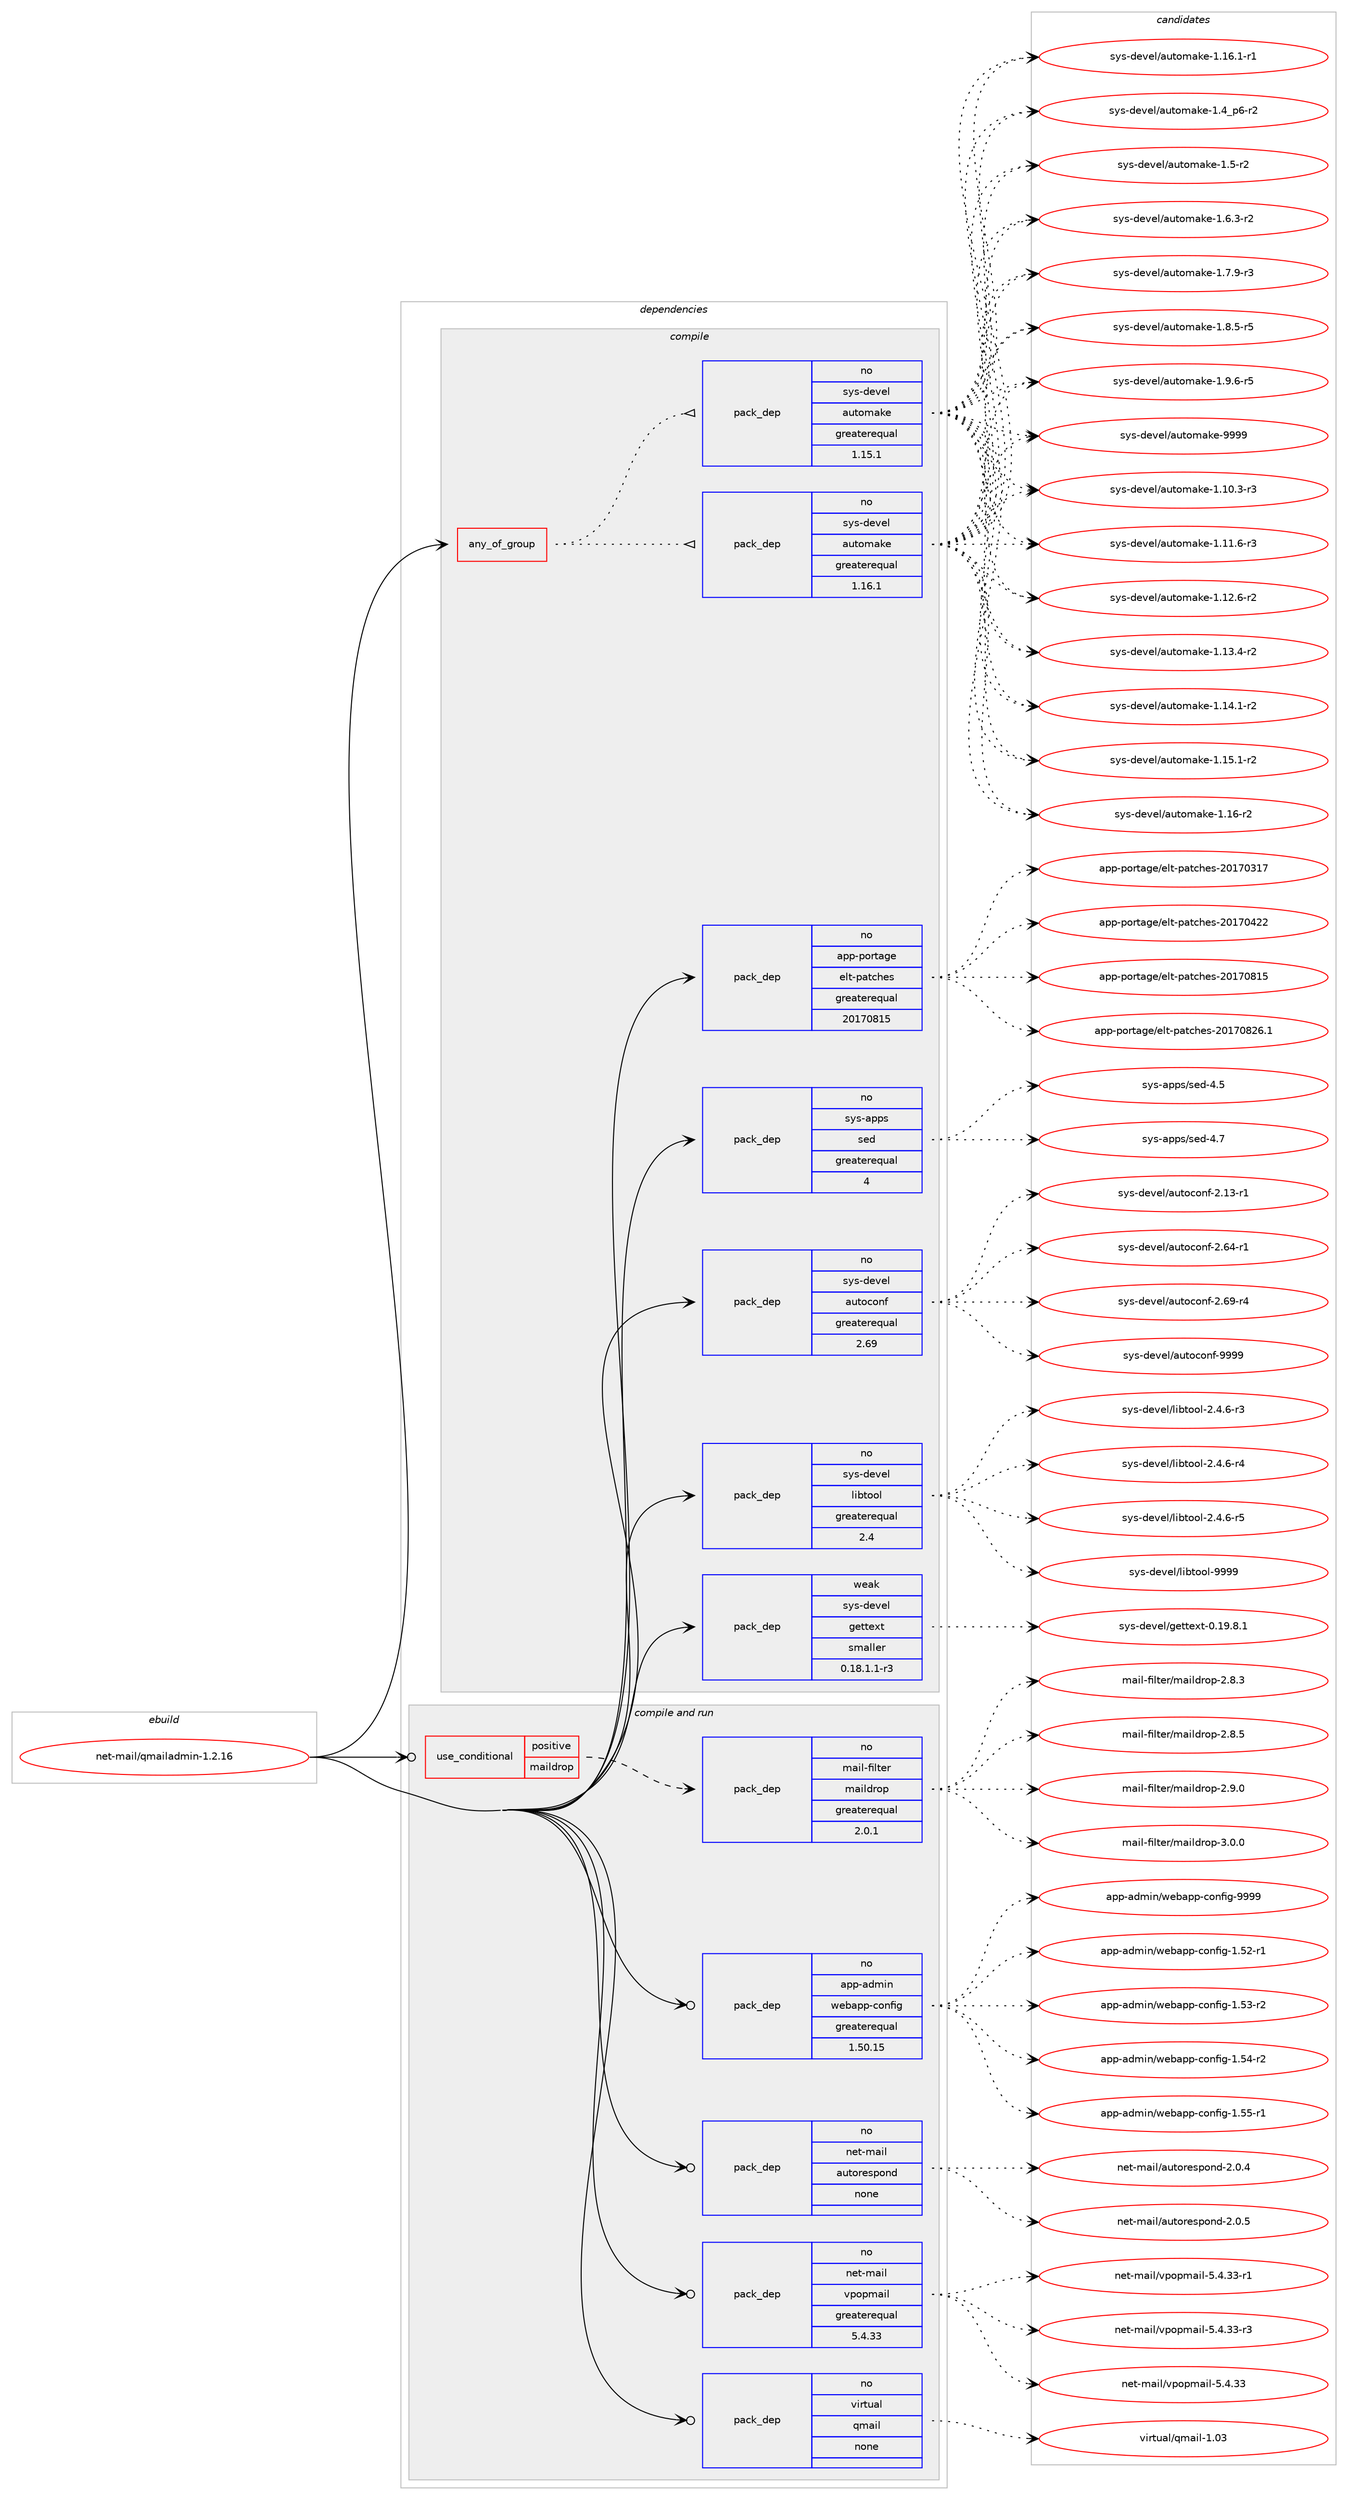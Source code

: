 digraph prolog {

# *************
# Graph options
# *************

newrank=true;
concentrate=true;
compound=true;
graph [rankdir=LR,fontname=Helvetica,fontsize=10,ranksep=1.5];#, ranksep=2.5, nodesep=0.2];
edge  [arrowhead=vee];
node  [fontname=Helvetica,fontsize=10];

# **********
# The ebuild
# **********

subgraph cluster_leftcol {
color=gray;
rank=same;
label=<<i>ebuild</i>>;
id [label="net-mail/qmailadmin-1.2.16", color=red, width=4, href="../net-mail/qmailadmin-1.2.16.svg"];
}

# ****************
# The dependencies
# ****************

subgraph cluster_midcol {
color=gray;
label=<<i>dependencies</i>>;
subgraph cluster_compile {
fillcolor="#eeeeee";
style=filled;
label=<<i>compile</i>>;
subgraph any26284 {
dependency1665172 [label=<<TABLE BORDER="0" CELLBORDER="1" CELLSPACING="0" CELLPADDING="4"><TR><TD CELLPADDING="10">any_of_group</TD></TR></TABLE>>, shape=none, color=red];subgraph pack1190412 {
dependency1665173 [label=<<TABLE BORDER="0" CELLBORDER="1" CELLSPACING="0" CELLPADDING="4" WIDTH="220"><TR><TD ROWSPAN="6" CELLPADDING="30">pack_dep</TD></TR><TR><TD WIDTH="110">no</TD></TR><TR><TD>sys-devel</TD></TR><TR><TD>automake</TD></TR><TR><TD>greaterequal</TD></TR><TR><TD>1.16.1</TD></TR></TABLE>>, shape=none, color=blue];
}
dependency1665172:e -> dependency1665173:w [weight=20,style="dotted",arrowhead="oinv"];
subgraph pack1190413 {
dependency1665174 [label=<<TABLE BORDER="0" CELLBORDER="1" CELLSPACING="0" CELLPADDING="4" WIDTH="220"><TR><TD ROWSPAN="6" CELLPADDING="30">pack_dep</TD></TR><TR><TD WIDTH="110">no</TD></TR><TR><TD>sys-devel</TD></TR><TR><TD>automake</TD></TR><TR><TD>greaterequal</TD></TR><TR><TD>1.15.1</TD></TR></TABLE>>, shape=none, color=blue];
}
dependency1665172:e -> dependency1665174:w [weight=20,style="dotted",arrowhead="oinv"];
}
id:e -> dependency1665172:w [weight=20,style="solid",arrowhead="vee"];
subgraph pack1190414 {
dependency1665175 [label=<<TABLE BORDER="0" CELLBORDER="1" CELLSPACING="0" CELLPADDING="4" WIDTH="220"><TR><TD ROWSPAN="6" CELLPADDING="30">pack_dep</TD></TR><TR><TD WIDTH="110">no</TD></TR><TR><TD>app-portage</TD></TR><TR><TD>elt-patches</TD></TR><TR><TD>greaterequal</TD></TR><TR><TD>20170815</TD></TR></TABLE>>, shape=none, color=blue];
}
id:e -> dependency1665175:w [weight=20,style="solid",arrowhead="vee"];
subgraph pack1190415 {
dependency1665176 [label=<<TABLE BORDER="0" CELLBORDER="1" CELLSPACING="0" CELLPADDING="4" WIDTH="220"><TR><TD ROWSPAN="6" CELLPADDING="30">pack_dep</TD></TR><TR><TD WIDTH="110">no</TD></TR><TR><TD>sys-apps</TD></TR><TR><TD>sed</TD></TR><TR><TD>greaterequal</TD></TR><TR><TD>4</TD></TR></TABLE>>, shape=none, color=blue];
}
id:e -> dependency1665176:w [weight=20,style="solid",arrowhead="vee"];
subgraph pack1190416 {
dependency1665177 [label=<<TABLE BORDER="0" CELLBORDER="1" CELLSPACING="0" CELLPADDING="4" WIDTH="220"><TR><TD ROWSPAN="6" CELLPADDING="30">pack_dep</TD></TR><TR><TD WIDTH="110">no</TD></TR><TR><TD>sys-devel</TD></TR><TR><TD>autoconf</TD></TR><TR><TD>greaterequal</TD></TR><TR><TD>2.69</TD></TR></TABLE>>, shape=none, color=blue];
}
id:e -> dependency1665177:w [weight=20,style="solid",arrowhead="vee"];
subgraph pack1190417 {
dependency1665178 [label=<<TABLE BORDER="0" CELLBORDER="1" CELLSPACING="0" CELLPADDING="4" WIDTH="220"><TR><TD ROWSPAN="6" CELLPADDING="30">pack_dep</TD></TR><TR><TD WIDTH="110">no</TD></TR><TR><TD>sys-devel</TD></TR><TR><TD>libtool</TD></TR><TR><TD>greaterequal</TD></TR><TR><TD>2.4</TD></TR></TABLE>>, shape=none, color=blue];
}
id:e -> dependency1665178:w [weight=20,style="solid",arrowhead="vee"];
subgraph pack1190418 {
dependency1665179 [label=<<TABLE BORDER="0" CELLBORDER="1" CELLSPACING="0" CELLPADDING="4" WIDTH="220"><TR><TD ROWSPAN="6" CELLPADDING="30">pack_dep</TD></TR><TR><TD WIDTH="110">weak</TD></TR><TR><TD>sys-devel</TD></TR><TR><TD>gettext</TD></TR><TR><TD>smaller</TD></TR><TR><TD>0.18.1.1-r3</TD></TR></TABLE>>, shape=none, color=blue];
}
id:e -> dependency1665179:w [weight=20,style="solid",arrowhead="vee"];
}
subgraph cluster_compileandrun {
fillcolor="#eeeeee";
style=filled;
label=<<i>compile and run</i>>;
subgraph cond447688 {
dependency1665180 [label=<<TABLE BORDER="0" CELLBORDER="1" CELLSPACING="0" CELLPADDING="4"><TR><TD ROWSPAN="3" CELLPADDING="10">use_conditional</TD></TR><TR><TD>positive</TD></TR><TR><TD>maildrop</TD></TR></TABLE>>, shape=none, color=red];
subgraph pack1190419 {
dependency1665181 [label=<<TABLE BORDER="0" CELLBORDER="1" CELLSPACING="0" CELLPADDING="4" WIDTH="220"><TR><TD ROWSPAN="6" CELLPADDING="30">pack_dep</TD></TR><TR><TD WIDTH="110">no</TD></TR><TR><TD>mail-filter</TD></TR><TR><TD>maildrop</TD></TR><TR><TD>greaterequal</TD></TR><TR><TD>2.0.1</TD></TR></TABLE>>, shape=none, color=blue];
}
dependency1665180:e -> dependency1665181:w [weight=20,style="dashed",arrowhead="vee"];
}
id:e -> dependency1665180:w [weight=20,style="solid",arrowhead="odotvee"];
subgraph pack1190420 {
dependency1665182 [label=<<TABLE BORDER="0" CELLBORDER="1" CELLSPACING="0" CELLPADDING="4" WIDTH="220"><TR><TD ROWSPAN="6" CELLPADDING="30">pack_dep</TD></TR><TR><TD WIDTH="110">no</TD></TR><TR><TD>app-admin</TD></TR><TR><TD>webapp-config</TD></TR><TR><TD>greaterequal</TD></TR><TR><TD>1.50.15</TD></TR></TABLE>>, shape=none, color=blue];
}
id:e -> dependency1665182:w [weight=20,style="solid",arrowhead="odotvee"];
subgraph pack1190421 {
dependency1665183 [label=<<TABLE BORDER="0" CELLBORDER="1" CELLSPACING="0" CELLPADDING="4" WIDTH="220"><TR><TD ROWSPAN="6" CELLPADDING="30">pack_dep</TD></TR><TR><TD WIDTH="110">no</TD></TR><TR><TD>net-mail</TD></TR><TR><TD>autorespond</TD></TR><TR><TD>none</TD></TR><TR><TD></TD></TR></TABLE>>, shape=none, color=blue];
}
id:e -> dependency1665183:w [weight=20,style="solid",arrowhead="odotvee"];
subgraph pack1190422 {
dependency1665184 [label=<<TABLE BORDER="0" CELLBORDER="1" CELLSPACING="0" CELLPADDING="4" WIDTH="220"><TR><TD ROWSPAN="6" CELLPADDING="30">pack_dep</TD></TR><TR><TD WIDTH="110">no</TD></TR><TR><TD>net-mail</TD></TR><TR><TD>vpopmail</TD></TR><TR><TD>greaterequal</TD></TR><TR><TD>5.4.33</TD></TR></TABLE>>, shape=none, color=blue];
}
id:e -> dependency1665184:w [weight=20,style="solid",arrowhead="odotvee"];
subgraph pack1190423 {
dependency1665185 [label=<<TABLE BORDER="0" CELLBORDER="1" CELLSPACING="0" CELLPADDING="4" WIDTH="220"><TR><TD ROWSPAN="6" CELLPADDING="30">pack_dep</TD></TR><TR><TD WIDTH="110">no</TD></TR><TR><TD>virtual</TD></TR><TR><TD>qmail</TD></TR><TR><TD>none</TD></TR><TR><TD></TD></TR></TABLE>>, shape=none, color=blue];
}
id:e -> dependency1665185:w [weight=20,style="solid",arrowhead="odotvee"];
}
subgraph cluster_run {
fillcolor="#eeeeee";
style=filled;
label=<<i>run</i>>;
}
}

# **************
# The candidates
# **************

subgraph cluster_choices {
rank=same;
color=gray;
label=<<i>candidates</i>>;

subgraph choice1190412 {
color=black;
nodesep=1;
choice11512111545100101118101108479711711611110997107101454946494846514511451 [label="sys-devel/automake-1.10.3-r3", color=red, width=4,href="../sys-devel/automake-1.10.3-r3.svg"];
choice11512111545100101118101108479711711611110997107101454946494946544511451 [label="sys-devel/automake-1.11.6-r3", color=red, width=4,href="../sys-devel/automake-1.11.6-r3.svg"];
choice11512111545100101118101108479711711611110997107101454946495046544511450 [label="sys-devel/automake-1.12.6-r2", color=red, width=4,href="../sys-devel/automake-1.12.6-r2.svg"];
choice11512111545100101118101108479711711611110997107101454946495146524511450 [label="sys-devel/automake-1.13.4-r2", color=red, width=4,href="../sys-devel/automake-1.13.4-r2.svg"];
choice11512111545100101118101108479711711611110997107101454946495246494511450 [label="sys-devel/automake-1.14.1-r2", color=red, width=4,href="../sys-devel/automake-1.14.1-r2.svg"];
choice11512111545100101118101108479711711611110997107101454946495346494511450 [label="sys-devel/automake-1.15.1-r2", color=red, width=4,href="../sys-devel/automake-1.15.1-r2.svg"];
choice1151211154510010111810110847971171161111099710710145494649544511450 [label="sys-devel/automake-1.16-r2", color=red, width=4,href="../sys-devel/automake-1.16-r2.svg"];
choice11512111545100101118101108479711711611110997107101454946495446494511449 [label="sys-devel/automake-1.16.1-r1", color=red, width=4,href="../sys-devel/automake-1.16.1-r1.svg"];
choice115121115451001011181011084797117116111109971071014549465295112544511450 [label="sys-devel/automake-1.4_p6-r2", color=red, width=4,href="../sys-devel/automake-1.4_p6-r2.svg"];
choice11512111545100101118101108479711711611110997107101454946534511450 [label="sys-devel/automake-1.5-r2", color=red, width=4,href="../sys-devel/automake-1.5-r2.svg"];
choice115121115451001011181011084797117116111109971071014549465446514511450 [label="sys-devel/automake-1.6.3-r2", color=red, width=4,href="../sys-devel/automake-1.6.3-r2.svg"];
choice115121115451001011181011084797117116111109971071014549465546574511451 [label="sys-devel/automake-1.7.9-r3", color=red, width=4,href="../sys-devel/automake-1.7.9-r3.svg"];
choice115121115451001011181011084797117116111109971071014549465646534511453 [label="sys-devel/automake-1.8.5-r5", color=red, width=4,href="../sys-devel/automake-1.8.5-r5.svg"];
choice115121115451001011181011084797117116111109971071014549465746544511453 [label="sys-devel/automake-1.9.6-r5", color=red, width=4,href="../sys-devel/automake-1.9.6-r5.svg"];
choice115121115451001011181011084797117116111109971071014557575757 [label="sys-devel/automake-9999", color=red, width=4,href="../sys-devel/automake-9999.svg"];
dependency1665173:e -> choice11512111545100101118101108479711711611110997107101454946494846514511451:w [style=dotted,weight="100"];
dependency1665173:e -> choice11512111545100101118101108479711711611110997107101454946494946544511451:w [style=dotted,weight="100"];
dependency1665173:e -> choice11512111545100101118101108479711711611110997107101454946495046544511450:w [style=dotted,weight="100"];
dependency1665173:e -> choice11512111545100101118101108479711711611110997107101454946495146524511450:w [style=dotted,weight="100"];
dependency1665173:e -> choice11512111545100101118101108479711711611110997107101454946495246494511450:w [style=dotted,weight="100"];
dependency1665173:e -> choice11512111545100101118101108479711711611110997107101454946495346494511450:w [style=dotted,weight="100"];
dependency1665173:e -> choice1151211154510010111810110847971171161111099710710145494649544511450:w [style=dotted,weight="100"];
dependency1665173:e -> choice11512111545100101118101108479711711611110997107101454946495446494511449:w [style=dotted,weight="100"];
dependency1665173:e -> choice115121115451001011181011084797117116111109971071014549465295112544511450:w [style=dotted,weight="100"];
dependency1665173:e -> choice11512111545100101118101108479711711611110997107101454946534511450:w [style=dotted,weight="100"];
dependency1665173:e -> choice115121115451001011181011084797117116111109971071014549465446514511450:w [style=dotted,weight="100"];
dependency1665173:e -> choice115121115451001011181011084797117116111109971071014549465546574511451:w [style=dotted,weight="100"];
dependency1665173:e -> choice115121115451001011181011084797117116111109971071014549465646534511453:w [style=dotted,weight="100"];
dependency1665173:e -> choice115121115451001011181011084797117116111109971071014549465746544511453:w [style=dotted,weight="100"];
dependency1665173:e -> choice115121115451001011181011084797117116111109971071014557575757:w [style=dotted,weight="100"];
}
subgraph choice1190413 {
color=black;
nodesep=1;
choice11512111545100101118101108479711711611110997107101454946494846514511451 [label="sys-devel/automake-1.10.3-r3", color=red, width=4,href="../sys-devel/automake-1.10.3-r3.svg"];
choice11512111545100101118101108479711711611110997107101454946494946544511451 [label="sys-devel/automake-1.11.6-r3", color=red, width=4,href="../sys-devel/automake-1.11.6-r3.svg"];
choice11512111545100101118101108479711711611110997107101454946495046544511450 [label="sys-devel/automake-1.12.6-r2", color=red, width=4,href="../sys-devel/automake-1.12.6-r2.svg"];
choice11512111545100101118101108479711711611110997107101454946495146524511450 [label="sys-devel/automake-1.13.4-r2", color=red, width=4,href="../sys-devel/automake-1.13.4-r2.svg"];
choice11512111545100101118101108479711711611110997107101454946495246494511450 [label="sys-devel/automake-1.14.1-r2", color=red, width=4,href="../sys-devel/automake-1.14.1-r2.svg"];
choice11512111545100101118101108479711711611110997107101454946495346494511450 [label="sys-devel/automake-1.15.1-r2", color=red, width=4,href="../sys-devel/automake-1.15.1-r2.svg"];
choice1151211154510010111810110847971171161111099710710145494649544511450 [label="sys-devel/automake-1.16-r2", color=red, width=4,href="../sys-devel/automake-1.16-r2.svg"];
choice11512111545100101118101108479711711611110997107101454946495446494511449 [label="sys-devel/automake-1.16.1-r1", color=red, width=4,href="../sys-devel/automake-1.16.1-r1.svg"];
choice115121115451001011181011084797117116111109971071014549465295112544511450 [label="sys-devel/automake-1.4_p6-r2", color=red, width=4,href="../sys-devel/automake-1.4_p6-r2.svg"];
choice11512111545100101118101108479711711611110997107101454946534511450 [label="sys-devel/automake-1.5-r2", color=red, width=4,href="../sys-devel/automake-1.5-r2.svg"];
choice115121115451001011181011084797117116111109971071014549465446514511450 [label="sys-devel/automake-1.6.3-r2", color=red, width=4,href="../sys-devel/automake-1.6.3-r2.svg"];
choice115121115451001011181011084797117116111109971071014549465546574511451 [label="sys-devel/automake-1.7.9-r3", color=red, width=4,href="../sys-devel/automake-1.7.9-r3.svg"];
choice115121115451001011181011084797117116111109971071014549465646534511453 [label="sys-devel/automake-1.8.5-r5", color=red, width=4,href="../sys-devel/automake-1.8.5-r5.svg"];
choice115121115451001011181011084797117116111109971071014549465746544511453 [label="sys-devel/automake-1.9.6-r5", color=red, width=4,href="../sys-devel/automake-1.9.6-r5.svg"];
choice115121115451001011181011084797117116111109971071014557575757 [label="sys-devel/automake-9999", color=red, width=4,href="../sys-devel/automake-9999.svg"];
dependency1665174:e -> choice11512111545100101118101108479711711611110997107101454946494846514511451:w [style=dotted,weight="100"];
dependency1665174:e -> choice11512111545100101118101108479711711611110997107101454946494946544511451:w [style=dotted,weight="100"];
dependency1665174:e -> choice11512111545100101118101108479711711611110997107101454946495046544511450:w [style=dotted,weight="100"];
dependency1665174:e -> choice11512111545100101118101108479711711611110997107101454946495146524511450:w [style=dotted,weight="100"];
dependency1665174:e -> choice11512111545100101118101108479711711611110997107101454946495246494511450:w [style=dotted,weight="100"];
dependency1665174:e -> choice11512111545100101118101108479711711611110997107101454946495346494511450:w [style=dotted,weight="100"];
dependency1665174:e -> choice1151211154510010111810110847971171161111099710710145494649544511450:w [style=dotted,weight="100"];
dependency1665174:e -> choice11512111545100101118101108479711711611110997107101454946495446494511449:w [style=dotted,weight="100"];
dependency1665174:e -> choice115121115451001011181011084797117116111109971071014549465295112544511450:w [style=dotted,weight="100"];
dependency1665174:e -> choice11512111545100101118101108479711711611110997107101454946534511450:w [style=dotted,weight="100"];
dependency1665174:e -> choice115121115451001011181011084797117116111109971071014549465446514511450:w [style=dotted,weight="100"];
dependency1665174:e -> choice115121115451001011181011084797117116111109971071014549465546574511451:w [style=dotted,weight="100"];
dependency1665174:e -> choice115121115451001011181011084797117116111109971071014549465646534511453:w [style=dotted,weight="100"];
dependency1665174:e -> choice115121115451001011181011084797117116111109971071014549465746544511453:w [style=dotted,weight="100"];
dependency1665174:e -> choice115121115451001011181011084797117116111109971071014557575757:w [style=dotted,weight="100"];
}
subgraph choice1190414 {
color=black;
nodesep=1;
choice97112112451121111141169710310147101108116451129711699104101115455048495548514955 [label="app-portage/elt-patches-20170317", color=red, width=4,href="../app-portage/elt-patches-20170317.svg"];
choice97112112451121111141169710310147101108116451129711699104101115455048495548525050 [label="app-portage/elt-patches-20170422", color=red, width=4,href="../app-portage/elt-patches-20170422.svg"];
choice97112112451121111141169710310147101108116451129711699104101115455048495548564953 [label="app-portage/elt-patches-20170815", color=red, width=4,href="../app-portage/elt-patches-20170815.svg"];
choice971121124511211111411697103101471011081164511297116991041011154550484955485650544649 [label="app-portage/elt-patches-20170826.1", color=red, width=4,href="../app-portage/elt-patches-20170826.1.svg"];
dependency1665175:e -> choice97112112451121111141169710310147101108116451129711699104101115455048495548514955:w [style=dotted,weight="100"];
dependency1665175:e -> choice97112112451121111141169710310147101108116451129711699104101115455048495548525050:w [style=dotted,weight="100"];
dependency1665175:e -> choice97112112451121111141169710310147101108116451129711699104101115455048495548564953:w [style=dotted,weight="100"];
dependency1665175:e -> choice971121124511211111411697103101471011081164511297116991041011154550484955485650544649:w [style=dotted,weight="100"];
}
subgraph choice1190415 {
color=black;
nodesep=1;
choice11512111545971121121154711510110045524653 [label="sys-apps/sed-4.5", color=red, width=4,href="../sys-apps/sed-4.5.svg"];
choice11512111545971121121154711510110045524655 [label="sys-apps/sed-4.7", color=red, width=4,href="../sys-apps/sed-4.7.svg"];
dependency1665176:e -> choice11512111545971121121154711510110045524653:w [style=dotted,weight="100"];
dependency1665176:e -> choice11512111545971121121154711510110045524655:w [style=dotted,weight="100"];
}
subgraph choice1190416 {
color=black;
nodesep=1;
choice1151211154510010111810110847971171161119911111010245504649514511449 [label="sys-devel/autoconf-2.13-r1", color=red, width=4,href="../sys-devel/autoconf-2.13-r1.svg"];
choice1151211154510010111810110847971171161119911111010245504654524511449 [label="sys-devel/autoconf-2.64-r1", color=red, width=4,href="../sys-devel/autoconf-2.64-r1.svg"];
choice1151211154510010111810110847971171161119911111010245504654574511452 [label="sys-devel/autoconf-2.69-r4", color=red, width=4,href="../sys-devel/autoconf-2.69-r4.svg"];
choice115121115451001011181011084797117116111991111101024557575757 [label="sys-devel/autoconf-9999", color=red, width=4,href="../sys-devel/autoconf-9999.svg"];
dependency1665177:e -> choice1151211154510010111810110847971171161119911111010245504649514511449:w [style=dotted,weight="100"];
dependency1665177:e -> choice1151211154510010111810110847971171161119911111010245504654524511449:w [style=dotted,weight="100"];
dependency1665177:e -> choice1151211154510010111810110847971171161119911111010245504654574511452:w [style=dotted,weight="100"];
dependency1665177:e -> choice115121115451001011181011084797117116111991111101024557575757:w [style=dotted,weight="100"];
}
subgraph choice1190417 {
color=black;
nodesep=1;
choice1151211154510010111810110847108105981161111111084550465246544511451 [label="sys-devel/libtool-2.4.6-r3", color=red, width=4,href="../sys-devel/libtool-2.4.6-r3.svg"];
choice1151211154510010111810110847108105981161111111084550465246544511452 [label="sys-devel/libtool-2.4.6-r4", color=red, width=4,href="../sys-devel/libtool-2.4.6-r4.svg"];
choice1151211154510010111810110847108105981161111111084550465246544511453 [label="sys-devel/libtool-2.4.6-r5", color=red, width=4,href="../sys-devel/libtool-2.4.6-r5.svg"];
choice1151211154510010111810110847108105981161111111084557575757 [label="sys-devel/libtool-9999", color=red, width=4,href="../sys-devel/libtool-9999.svg"];
dependency1665178:e -> choice1151211154510010111810110847108105981161111111084550465246544511451:w [style=dotted,weight="100"];
dependency1665178:e -> choice1151211154510010111810110847108105981161111111084550465246544511452:w [style=dotted,weight="100"];
dependency1665178:e -> choice1151211154510010111810110847108105981161111111084550465246544511453:w [style=dotted,weight="100"];
dependency1665178:e -> choice1151211154510010111810110847108105981161111111084557575757:w [style=dotted,weight="100"];
}
subgraph choice1190418 {
color=black;
nodesep=1;
choice1151211154510010111810110847103101116116101120116454846495746564649 [label="sys-devel/gettext-0.19.8.1", color=red, width=4,href="../sys-devel/gettext-0.19.8.1.svg"];
dependency1665179:e -> choice1151211154510010111810110847103101116116101120116454846495746564649:w [style=dotted,weight="100"];
}
subgraph choice1190419 {
color=black;
nodesep=1;
choice10997105108451021051081161011144710997105108100114111112455046564651 [label="mail-filter/maildrop-2.8.3", color=red, width=4,href="../mail-filter/maildrop-2.8.3.svg"];
choice10997105108451021051081161011144710997105108100114111112455046564653 [label="mail-filter/maildrop-2.8.5", color=red, width=4,href="../mail-filter/maildrop-2.8.5.svg"];
choice10997105108451021051081161011144710997105108100114111112455046574648 [label="mail-filter/maildrop-2.9.0", color=red, width=4,href="../mail-filter/maildrop-2.9.0.svg"];
choice10997105108451021051081161011144710997105108100114111112455146484648 [label="mail-filter/maildrop-3.0.0", color=red, width=4,href="../mail-filter/maildrop-3.0.0.svg"];
dependency1665181:e -> choice10997105108451021051081161011144710997105108100114111112455046564651:w [style=dotted,weight="100"];
dependency1665181:e -> choice10997105108451021051081161011144710997105108100114111112455046564653:w [style=dotted,weight="100"];
dependency1665181:e -> choice10997105108451021051081161011144710997105108100114111112455046574648:w [style=dotted,weight="100"];
dependency1665181:e -> choice10997105108451021051081161011144710997105108100114111112455146484648:w [style=dotted,weight="100"];
}
subgraph choice1190420 {
color=black;
nodesep=1;
choice971121124597100109105110471191019897112112459911111010210510345494653504511449 [label="app-admin/webapp-config-1.52-r1", color=red, width=4,href="../app-admin/webapp-config-1.52-r1.svg"];
choice971121124597100109105110471191019897112112459911111010210510345494653514511450 [label="app-admin/webapp-config-1.53-r2", color=red, width=4,href="../app-admin/webapp-config-1.53-r2.svg"];
choice971121124597100109105110471191019897112112459911111010210510345494653524511450 [label="app-admin/webapp-config-1.54-r2", color=red, width=4,href="../app-admin/webapp-config-1.54-r2.svg"];
choice971121124597100109105110471191019897112112459911111010210510345494653534511449 [label="app-admin/webapp-config-1.55-r1", color=red, width=4,href="../app-admin/webapp-config-1.55-r1.svg"];
choice97112112459710010910511047119101989711211245991111101021051034557575757 [label="app-admin/webapp-config-9999", color=red, width=4,href="../app-admin/webapp-config-9999.svg"];
dependency1665182:e -> choice971121124597100109105110471191019897112112459911111010210510345494653504511449:w [style=dotted,weight="100"];
dependency1665182:e -> choice971121124597100109105110471191019897112112459911111010210510345494653514511450:w [style=dotted,weight="100"];
dependency1665182:e -> choice971121124597100109105110471191019897112112459911111010210510345494653524511450:w [style=dotted,weight="100"];
dependency1665182:e -> choice971121124597100109105110471191019897112112459911111010210510345494653534511449:w [style=dotted,weight="100"];
dependency1665182:e -> choice97112112459710010910511047119101989711211245991111101021051034557575757:w [style=dotted,weight="100"];
}
subgraph choice1190421 {
color=black;
nodesep=1;
choice11010111645109971051084797117116111114101115112111110100455046484652 [label="net-mail/autorespond-2.0.4", color=red, width=4,href="../net-mail/autorespond-2.0.4.svg"];
choice11010111645109971051084797117116111114101115112111110100455046484653 [label="net-mail/autorespond-2.0.5", color=red, width=4,href="../net-mail/autorespond-2.0.5.svg"];
dependency1665183:e -> choice11010111645109971051084797117116111114101115112111110100455046484652:w [style=dotted,weight="100"];
dependency1665183:e -> choice11010111645109971051084797117116111114101115112111110100455046484653:w [style=dotted,weight="100"];
}
subgraph choice1190422 {
color=black;
nodesep=1;
choice1101011164510997105108471181121111121099710510845534652465151 [label="net-mail/vpopmail-5.4.33", color=red, width=4,href="../net-mail/vpopmail-5.4.33.svg"];
choice11010111645109971051084711811211111210997105108455346524651514511449 [label="net-mail/vpopmail-5.4.33-r1", color=red, width=4,href="../net-mail/vpopmail-5.4.33-r1.svg"];
choice11010111645109971051084711811211111210997105108455346524651514511451 [label="net-mail/vpopmail-5.4.33-r3", color=red, width=4,href="../net-mail/vpopmail-5.4.33-r3.svg"];
dependency1665184:e -> choice1101011164510997105108471181121111121099710510845534652465151:w [style=dotted,weight="100"];
dependency1665184:e -> choice11010111645109971051084711811211111210997105108455346524651514511449:w [style=dotted,weight="100"];
dependency1665184:e -> choice11010111645109971051084711811211111210997105108455346524651514511451:w [style=dotted,weight="100"];
}
subgraph choice1190423 {
color=black;
nodesep=1;
choice1181051141161179710847113109971051084549464851 [label="virtual/qmail-1.03", color=red, width=4,href="../virtual/qmail-1.03.svg"];
dependency1665185:e -> choice1181051141161179710847113109971051084549464851:w [style=dotted,weight="100"];
}
}

}
